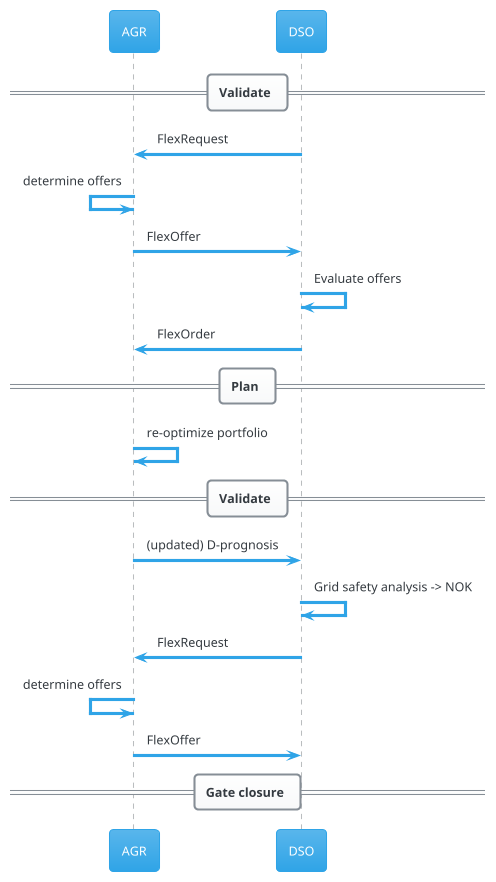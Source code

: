 @startuml
!theme cerulean

== Validate ==
AGR <- DSO: FlexRequest
AGR <- AGR: determine offers
AGR -> DSO: FlexOffer
DSO -> DSO: Evaluate offers
DSO -> AGR: FlexOrder

== Plan ==
AGR -> AGR: re-optimize portfolio

== Validate ==
AGR -> DSO: (updated) D-prognosis
DSO -> DSO: Grid safety analysis -> NOK
AGR <- DSO: FlexRequest
AGR <- AGR: determine offers
AGR -> DSO: FlexOffer

== Gate closure ==

@enduml